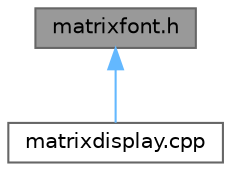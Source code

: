 digraph "matrixfont.h"
{
 // LATEX_PDF_SIZE
  bgcolor="transparent";
  edge [fontname=Helvetica,fontsize=10,labelfontname=Helvetica,labelfontsize=10];
  node [fontname=Helvetica,fontsize=10,shape=box,height=0.2,width=0.4];
  Node1 [id="Node000001",label="matrixfont.h",height=0.2,width=0.4,color="gray40", fillcolor="grey60", style="filled", fontcolor="black",tooltip="Définit une police de caractères matricielle pour l'affichage sur une matrice LED."];
  Node1 -> Node2 [id="edge1_Node000001_Node000002",dir="back",color="steelblue1",style="solid",tooltip=" "];
  Node2 [id="Node000002",label="matrixdisplay.cpp",height=0.2,width=0.4,color="grey40", fillcolor="white", style="filled",URL="$matrixdisplay_8cpp.html",tooltip="Implémentation de la classe MatrixDisplay pour l'affichage sur une matrice LED."];
}
